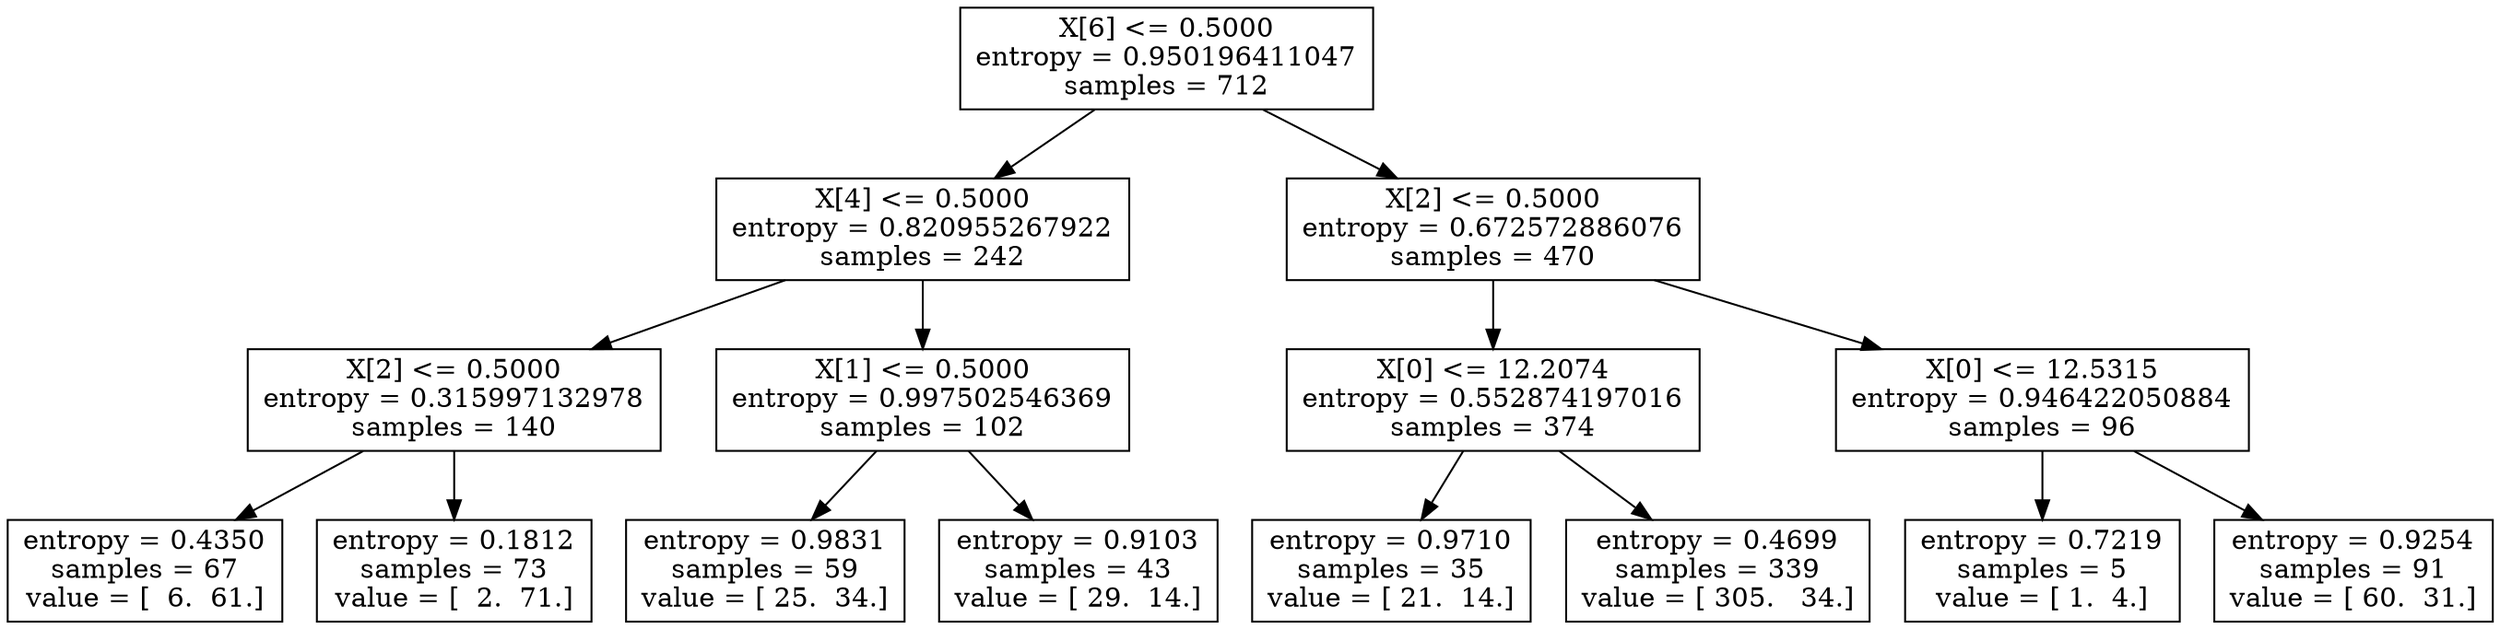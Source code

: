 digraph Tree {
0 [label="X[6] <= 0.5000\nentropy = 0.950196411047\nsamples = 712", shape="box"] ;
1 [label="X[4] <= 0.5000\nentropy = 0.820955267922\nsamples = 242", shape="box"] ;
0 -> 1 ;
2 [label="X[2] <= 0.5000\nentropy = 0.315997132978\nsamples = 140", shape="box"] ;
1 -> 2 ;
3 [label="entropy = 0.4350\nsamples = 67\nvalue = [  6.  61.]", shape="box"] ;
2 -> 3 ;
4 [label="entropy = 0.1812\nsamples = 73\nvalue = [  2.  71.]", shape="box"] ;
2 -> 4 ;
5 [label="X[1] <= 0.5000\nentropy = 0.997502546369\nsamples = 102", shape="box"] ;
1 -> 5 ;
6 [label="entropy = 0.9831\nsamples = 59\nvalue = [ 25.  34.]", shape="box"] ;
5 -> 6 ;
7 [label="entropy = 0.9103\nsamples = 43\nvalue = [ 29.  14.]", shape="box"] ;
5 -> 7 ;
8 [label="X[2] <= 0.5000\nentropy = 0.672572886076\nsamples = 470", shape="box"] ;
0 -> 8 ;
9 [label="X[0] <= 12.2074\nentropy = 0.552874197016\nsamples = 374", shape="box"] ;
8 -> 9 ;
10 [label="entropy = 0.9710\nsamples = 35\nvalue = [ 21.  14.]", shape="box"] ;
9 -> 10 ;
11 [label="entropy = 0.4699\nsamples = 339\nvalue = [ 305.   34.]", shape="box"] ;
9 -> 11 ;
12 [label="X[0] <= 12.5315\nentropy = 0.946422050884\nsamples = 96", shape="box"] ;
8 -> 12 ;
13 [label="entropy = 0.7219\nsamples = 5\nvalue = [ 1.  4.]", shape="box"] ;
12 -> 13 ;
14 [label="entropy = 0.9254\nsamples = 91\nvalue = [ 60.  31.]", shape="box"] ;
12 -> 14 ;
}